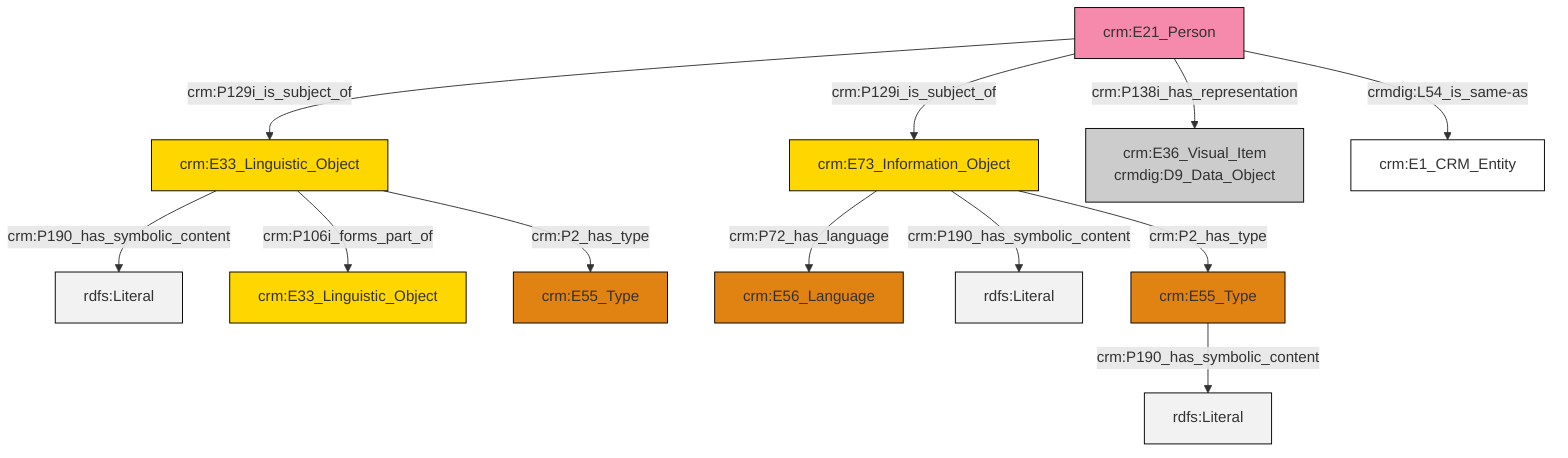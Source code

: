 graph TD
classDef Literal fill:#f2f2f2,stroke:#000000;
classDef CRM_Entity fill:#FFFFFF,stroke:#000000;
classDef Temporal_Entity fill:#00C9E6, stroke:#000000;
classDef Type fill:#E18312, stroke:#000000;
classDef Time-Span fill:#2C9C91, stroke:#000000;
classDef Appellation fill:#FFEB7F, stroke:#000000;
classDef Place fill:#008836, stroke:#000000;
classDef Persistent_Item fill:#B266B2, stroke:#000000;
classDef Conceptual_Object fill:#FFD700, stroke:#000000;
classDef Physical_Thing fill:#D2B48C, stroke:#000000;
classDef Actor fill:#f58aad, stroke:#000000;
classDef PC_Classes fill:#4ce600, stroke:#000000;
classDef Multi fill:#cccccc,stroke:#000000;

6["crm:E33_Linguistic_Object"]:::Conceptual_Object -->|crm:P190_has_symbolic_content| 7[rdfs:Literal]:::Literal
8["crm:E55_Type"]:::Type -->|crm:P190_has_symbolic_content| 9[rdfs:Literal]:::Literal
2["crm:E21_Person"]:::Actor -->|crm:P129i_is_subject_of| 6["crm:E33_Linguistic_Object"]:::Conceptual_Object
2["crm:E21_Person"]:::Actor -->|crm:P129i_is_subject_of| 15["crm:E73_Information_Object"]:::Conceptual_Object
6["crm:E33_Linguistic_Object"]:::Conceptual_Object -->|crm:P106i_forms_part_of| 10["crm:E33_Linguistic_Object"]:::Conceptual_Object
15["crm:E73_Information_Object"]:::Conceptual_Object -->|crm:P72_has_language| 13["crm:E56_Language"]:::Type
15["crm:E73_Information_Object"]:::Conceptual_Object -->|crm:P190_has_symbolic_content| 19[rdfs:Literal]:::Literal
2["crm:E21_Person"]:::Actor -->|crm:P138i_has_representation| 4["crm:E36_Visual_Item<br>crmdig:D9_Data_Object"]:::Multi
15["crm:E73_Information_Object"]:::Conceptual_Object -->|crm:P2_has_type| 8["crm:E55_Type"]:::Type
6["crm:E33_Linguistic_Object"]:::Conceptual_Object -->|crm:P2_has_type| 16["crm:E55_Type"]:::Type
2["crm:E21_Person"]:::Actor -->|crmdig:L54_is_same-as| 0["crm:E1_CRM_Entity"]:::CRM_Entity